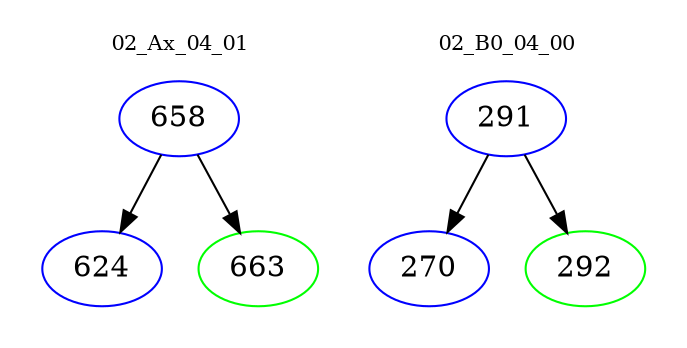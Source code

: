 digraph{
subgraph cluster_0 {
color = white
label = "02_Ax_04_01";
fontsize=10;
T0_658 [label="658", color="blue"]
T0_658 -> T0_624 [color="black"]
T0_624 [label="624", color="blue"]
T0_658 -> T0_663 [color="black"]
T0_663 [label="663", color="green"]
}
subgraph cluster_1 {
color = white
label = "02_B0_04_00";
fontsize=10;
T1_291 [label="291", color="blue"]
T1_291 -> T1_270 [color="black"]
T1_270 [label="270", color="blue"]
T1_291 -> T1_292 [color="black"]
T1_292 [label="292", color="green"]
}
}
